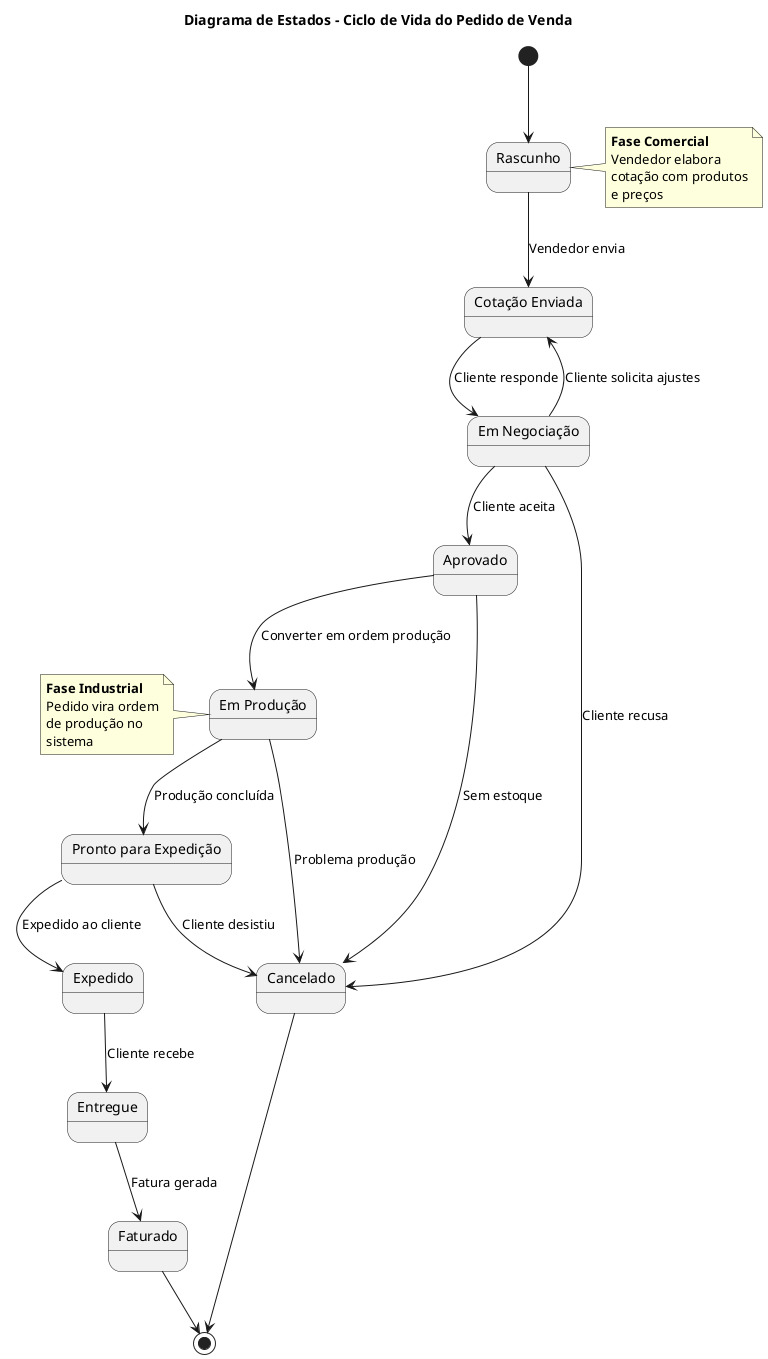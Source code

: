 @startuml
title Diagrama de Estados - Ciclo de Vida do Pedido de Venda

state "Rascunho" as rascunho
state "Cotação Enviada" as cotacao
state "Em Negociação" as negociacao
state "Aprovado" as aprovado
state "Em Produção" as producao
state "Pronto para Expedição" as pronto
state "Expedido" as expedido
state "Entregue" as entregue
state "Cancelado" as cancelado
state "Faturado" as faturado

[*] --> rascunho

rascunho --> cotacao : Vendedor envia
cotacao --> negociacao : Cliente responde
negociacao --> cotacao : Cliente solicita ajustes
negociacao --> aprovado : Cliente aceita
negociacao --> cancelado : Cliente recusa

aprovado --> producao : Converter em ordem produção
producao --> pronto : Produção concluída
pronto --> expedido : Expedido ao cliente
expedido --> entregue : Cliente recebe
entregue --> faturado : Fatura gerada

aprovado --> cancelado : Sem estoque
producao --> cancelado : Problema produção
pronto --> cancelado : Cliente desistiu

faturado --> [*]
cancelado --> [*]

note right of rascunho
  **Fase Comercial**
  Vendedor elabora
  cotação com produtos
  e preços
end note

note left of producao
  **Fase Industrial**
  Pedido vira ordem
  de produção no
  sistema
end note

@enduml
